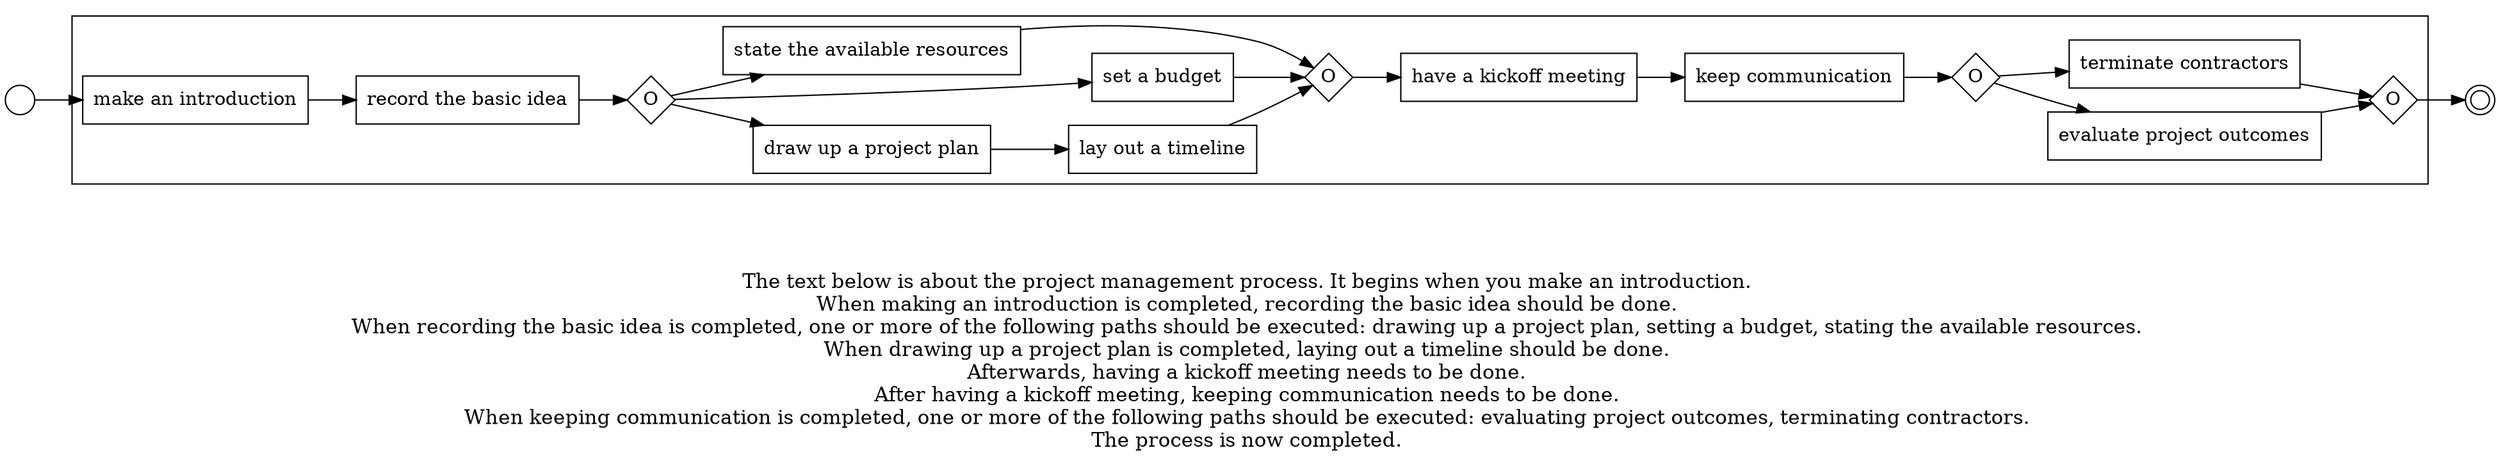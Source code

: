 digraph project_management_process_175 {
	graph [rankdir=LR]
	START_NODE [label="" shape=circle width=0.3]
	subgraph CLUSTER_0 {
		"make an introduction" [shape=box]
		"record the basic idea" [shape=box]
		"make an introduction" -> "record the basic idea"
		"OR_SPLIT--3. Definition and Planning_348C" [label=O fixedsize=true shape=diamond width=0.5]
		"record the basic idea" -> "OR_SPLIT--3. Definition and Planning_348C"
		"draw up a project plan" [shape=box]
		"OR_SPLIT--3. Definition and Planning_348C" -> "draw up a project plan"
		"set a budget" [shape=box]
		"OR_SPLIT--3. Definition and Planning_348C" -> "set a budget"
		"state the available resources" [shape=box]
		"OR_SPLIT--3. Definition and Planning_348C" -> "state the available resources"
		"lay out a timeline" [shape=box]
		"draw up a project plan" -> "lay out a timeline"
		"OR_JOIN--3. Definition and Planning_348C" [label=O fixedsize=true shape=diamond width=0.5]
		"lay out a timeline" -> "OR_JOIN--3. Definition and Planning_348C"
		"set a budget" -> "OR_JOIN--3. Definition and Planning_348C"
		"state the available resources" -> "OR_JOIN--3. Definition and Planning_348C"
		"have a kickoff meeting" [shape=box]
		"OR_JOIN--3. Definition and Planning_348C" -> "have a kickoff meeting"
		"keep communication" [shape=box]
		"have a kickoff meeting" -> "keep communication"
		"OR_SPLIT--6. Close_YV9G" [label=O fixedsize=true shape=diamond width=0.5]
		"keep communication" -> "OR_SPLIT--6. Close_YV9G"
		"evaluate project outcomes" [shape=box]
		"OR_SPLIT--6. Close_YV9G" -> "evaluate project outcomes"
		"terminate contractors" [shape=box]
		"OR_SPLIT--6. Close_YV9G" -> "terminate contractors"
		"OR_JOIN--6. Close_YV9G" [label=O fixedsize=true shape=diamond width=0.5]
		"evaluate project outcomes" -> "OR_JOIN--6. Close_YV9G"
		"terminate contractors" -> "OR_JOIN--6. Close_YV9G"
	}
	START_NODE -> "make an introduction"
	END_NODE [label="" shape=doublecircle width=0.2]
	"OR_JOIN--6. Close_YV9G" -> END_NODE
	fontsize=15 label="\n\n
The text below is about the project management process. It begins when you make an introduction. 
When making an introduction is completed, recording the basic idea should be done. 
When recording the basic idea is completed, one or more of the following paths should be executed: drawing up a project plan, setting a budget, stating the available resources. 
When drawing up a project plan is completed, laying out a timeline should be done. 
Afterwards, having a kickoff meeting needs to be done. 
After having a kickoff meeting, keeping communication needs to be done. 
When keeping communication is completed, one or more of the following paths should be executed: evaluating project outcomes, terminating contractors. 
The process is now completed. 
"
}
